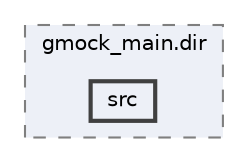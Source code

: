 digraph "googletest/build/googlemock/CMakeFiles/gmock_main.dir/src"
{
 // LATEX_PDF_SIZE
  bgcolor="transparent";
  edge [fontname=Helvetica,fontsize=10,labelfontname=Helvetica,labelfontsize=10];
  node [fontname=Helvetica,fontsize=10,shape=box,height=0.2,width=0.4];
  compound=true
  subgraph clusterdir_ed04bc77a5959e65c3ab9dfcdd4b1066 {
    graph [ bgcolor="#edf0f7", pencolor="grey50", label="gmock_main.dir", fontname=Helvetica,fontsize=10 style="filled,dashed", URL="dir_ed04bc77a5959e65c3ab9dfcdd4b1066.html",tooltip=""]
  dir_133cb4b098b566725a77d427b98de792 [label="src", fillcolor="#edf0f7", color="grey25", style="filled,bold", URL="dir_133cb4b098b566725a77d427b98de792.html",tooltip=""];
  }
}
